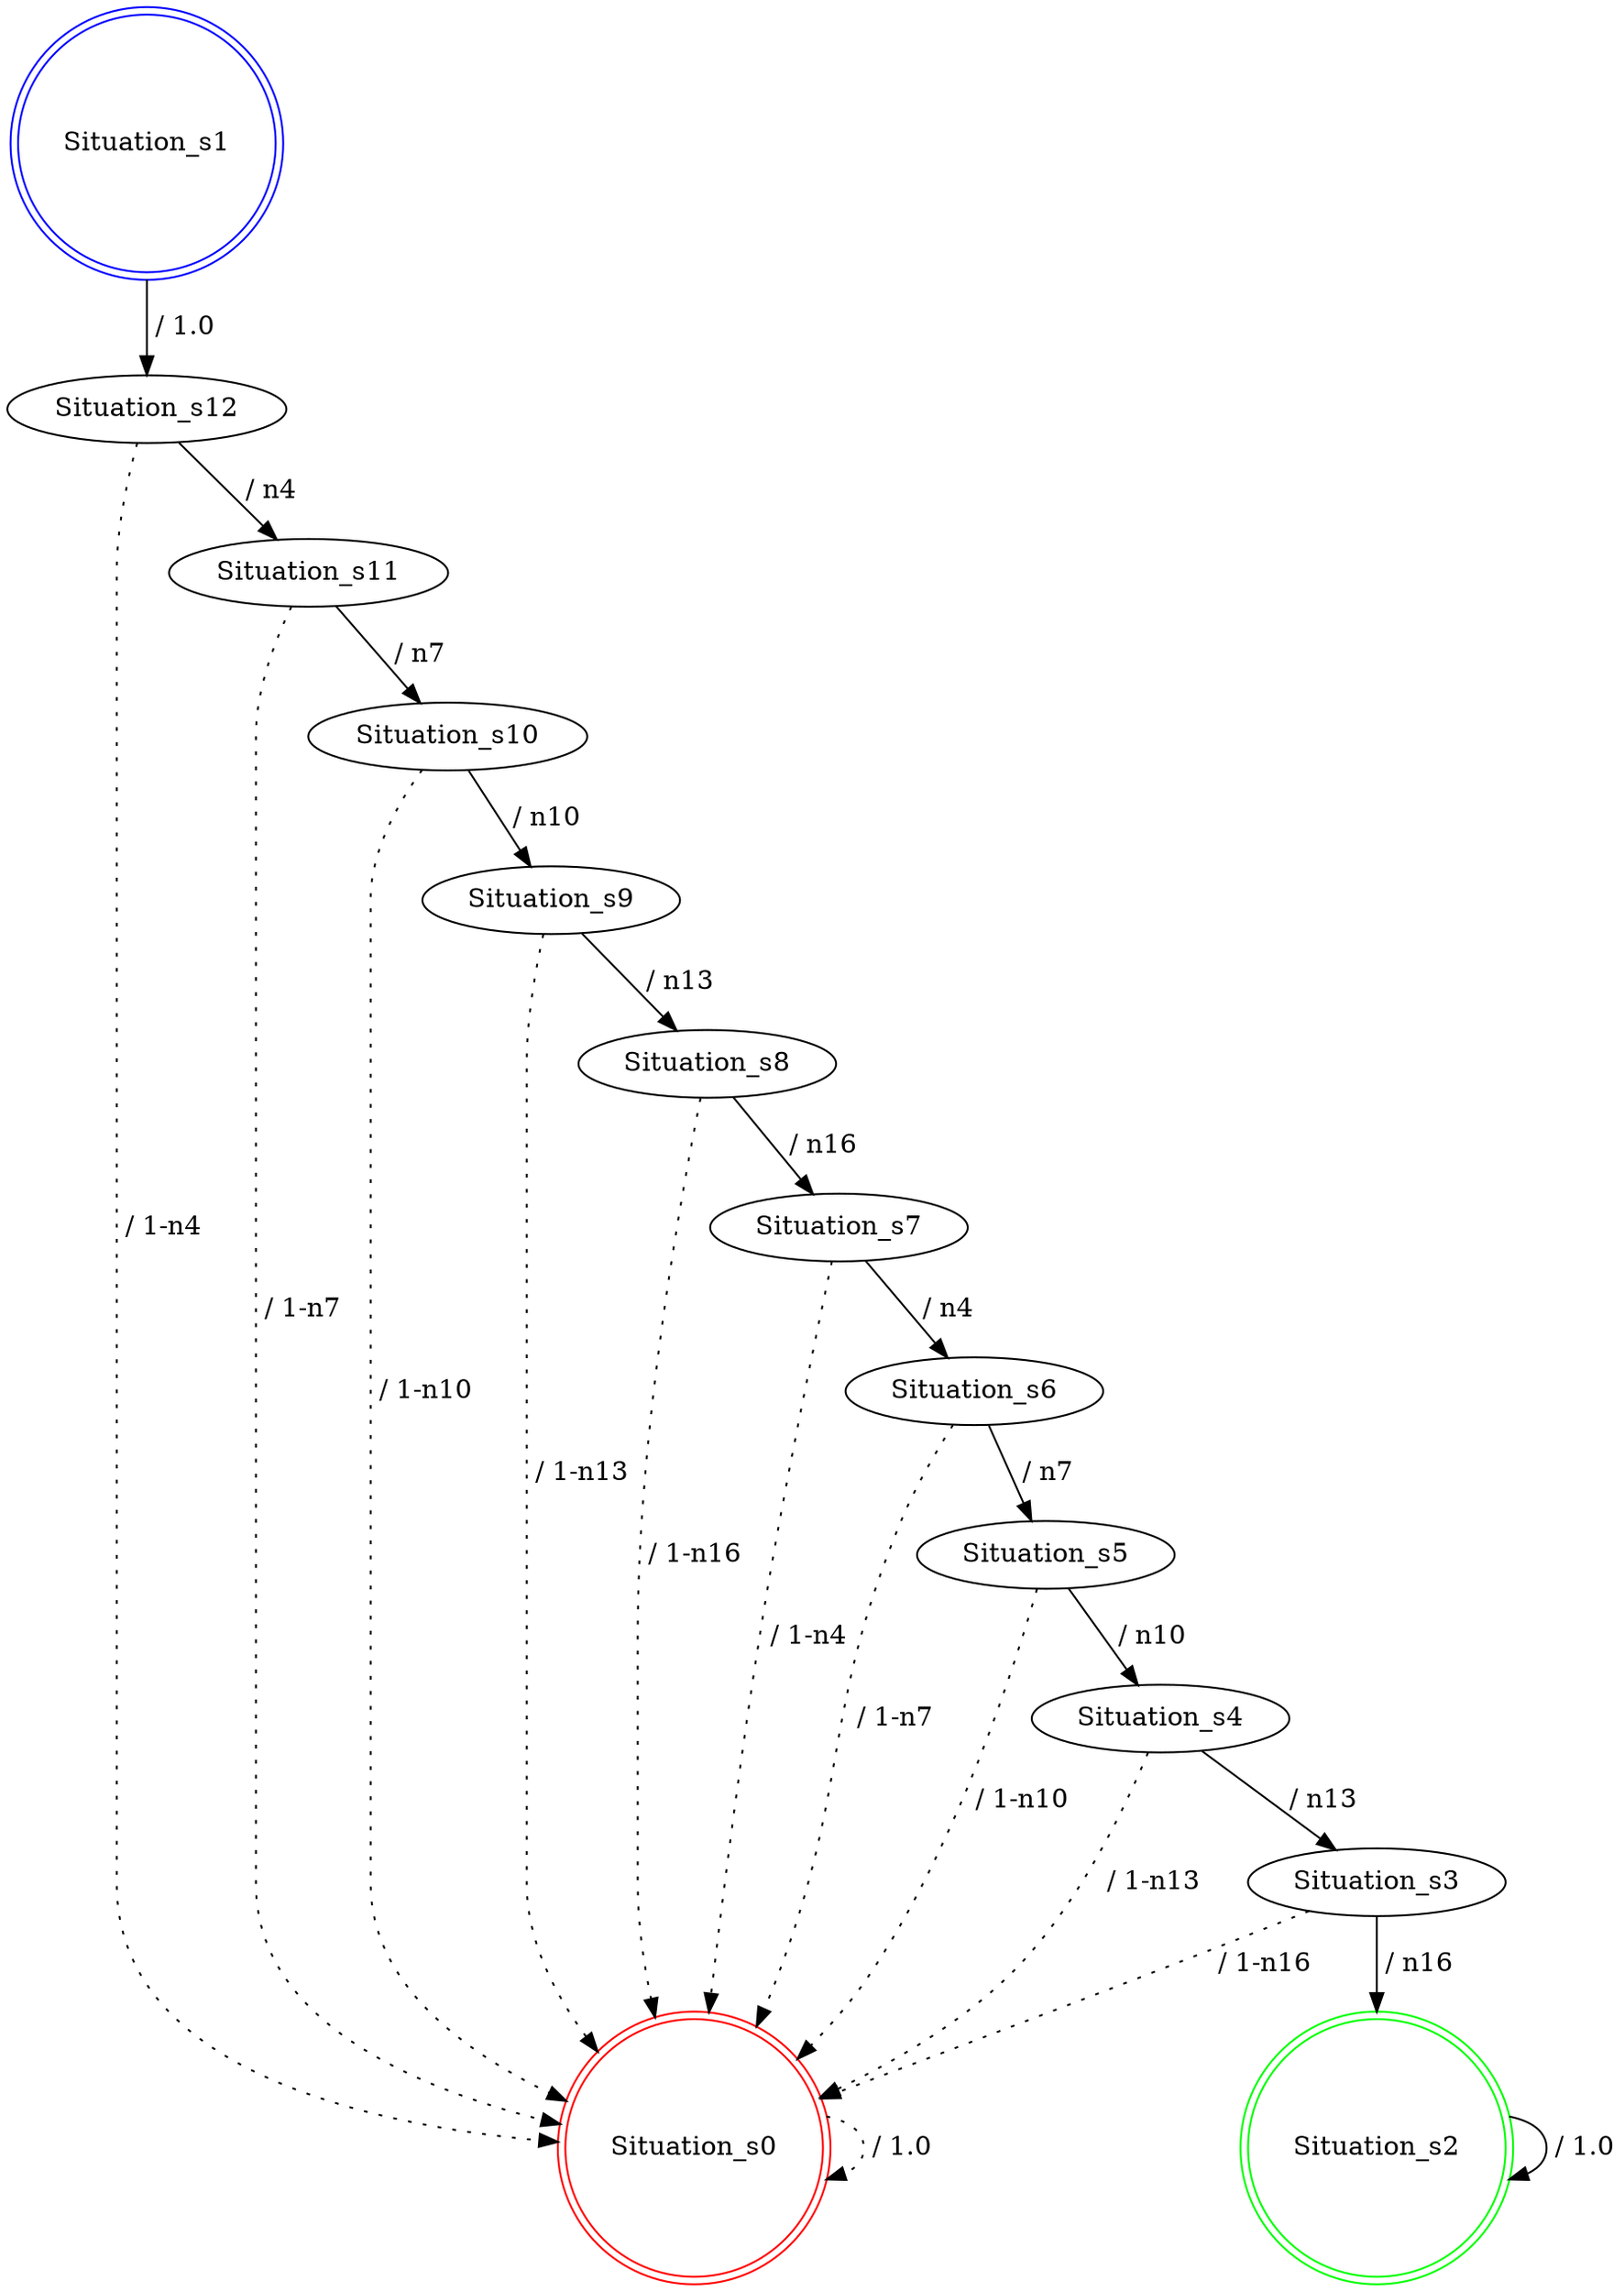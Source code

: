 digraph graphname {
Situation_s0 [label="Situation_s0",color=red,shape=doublecircle ];
Situation_s1 [label="Situation_s1",color=blue,shape=doublecircle ];
Situation_s2 [label="Situation_s2",color=green,shape=doublecircle ];
Situation_s3 [label="Situation_s3" ];
Situation_s4 [label="Situation_s4" ];
Situation_s5 [label="Situation_s5" ];
Situation_s6 [label="Situation_s6" ];
Situation_s7 [label="Situation_s7" ];
Situation_s8 [label="Situation_s8" ];
Situation_s9 [label="Situation_s9" ];
Situation_s10 [label="Situation_s10" ];
Situation_s11 [label="Situation_s11" ];
Situation_s12 [label="Situation_s12" ];
Situation_s0 -> Situation_s0 [label=" / 1.0", style=dotted];
Situation_s1 -> Situation_s12 [label=" / 1.0"];
Situation_s2 -> Situation_s2 [label=" / 1.0"];
Situation_s3 -> Situation_s2 [label=" / n16"];
Situation_s3 -> Situation_s0 [label=" / 1-n16", style=dotted];
Situation_s4 -> Situation_s3 [label=" / n13"];
Situation_s4 -> Situation_s0 [label=" / 1-n13", style=dotted];
Situation_s5 -> Situation_s4 [label=" / n10"];
Situation_s5 -> Situation_s0 [label=" / 1-n10", style=dotted];
Situation_s6 -> Situation_s5 [label=" / n7"];
Situation_s6 -> Situation_s0 [label=" / 1-n7", style=dotted];
Situation_s7 -> Situation_s6 [label=" / n4"];
Situation_s7 -> Situation_s0 [label=" / 1-n4", style=dotted];
Situation_s8 -> Situation_s7 [label=" / n16"];
Situation_s8 -> Situation_s0 [label=" / 1-n16", style=dotted];
Situation_s9 -> Situation_s8 [label=" / n13"];
Situation_s9 -> Situation_s0 [label=" / 1-n13", style=dotted];
Situation_s10 -> Situation_s9 [label=" / n10"];
Situation_s10 -> Situation_s0 [label=" / 1-n10", style=dotted];
Situation_s11 -> Situation_s10 [label=" / n7"];
Situation_s11 -> Situation_s0 [label=" / 1-n7", style=dotted];
Situation_s12 -> Situation_s11 [label=" / n4"];
Situation_s12 -> Situation_s0 [label=" / 1-n4", style=dotted];
}